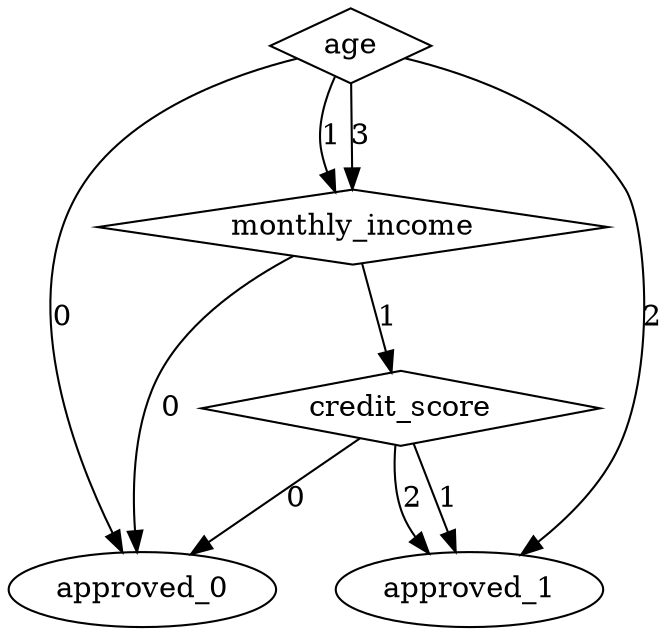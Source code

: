 digraph {
node [label=approved_1,style=""] approved_1
node [label=approved_1,style=""] approved_1
node [label=approved_0,style=""] approved_0
node [label=approved_0,style=""] approved_0
node [label=approved_1,style=""] approved_1
node [label=approved_0,style=""] approved_0
node [label=credit_score,shape="diamond",style=""] 2
node [label=monthly_income,shape="diamond",style=""] 1
node [label=age,shape="diamond",style=""] 0

2 -> approved_1 [label="2"]
2 -> approved_1 [label="1"]
2 -> approved_0 [label="0"]
1 -> 2 [label="1"]
1 -> approved_0 [label="0"]
0 -> 1 [label="3"]
0 -> approved_1 [label="2"]
0 -> 1 [label="1"]
0 -> approved_0 [label="0"]
}